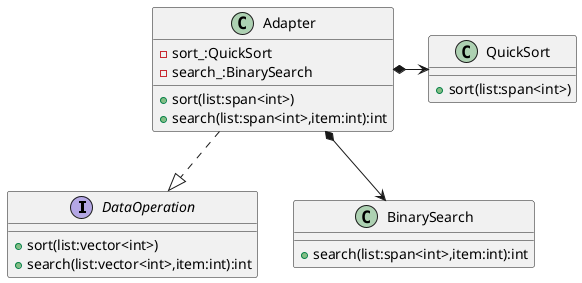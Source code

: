 @startuml
interface DataOperation{
+ sort(list:vector<int>)
+ search(list:vector<int>,item:int):int
}
class Adapter{
- sort_:QuickSort
- search_:BinarySearch
+ sort(list:span<int>)
+ search(list:span<int>,item:int):int
}
class QuickSort{
+ sort(list:span<int>)
}
class BinarySearch{
+ search(list:span<int>,item:int):int
}

Adapter ..|> DataOperation
Adapter *-> QuickSort
Adapter *--> BinarySearch

@enduml